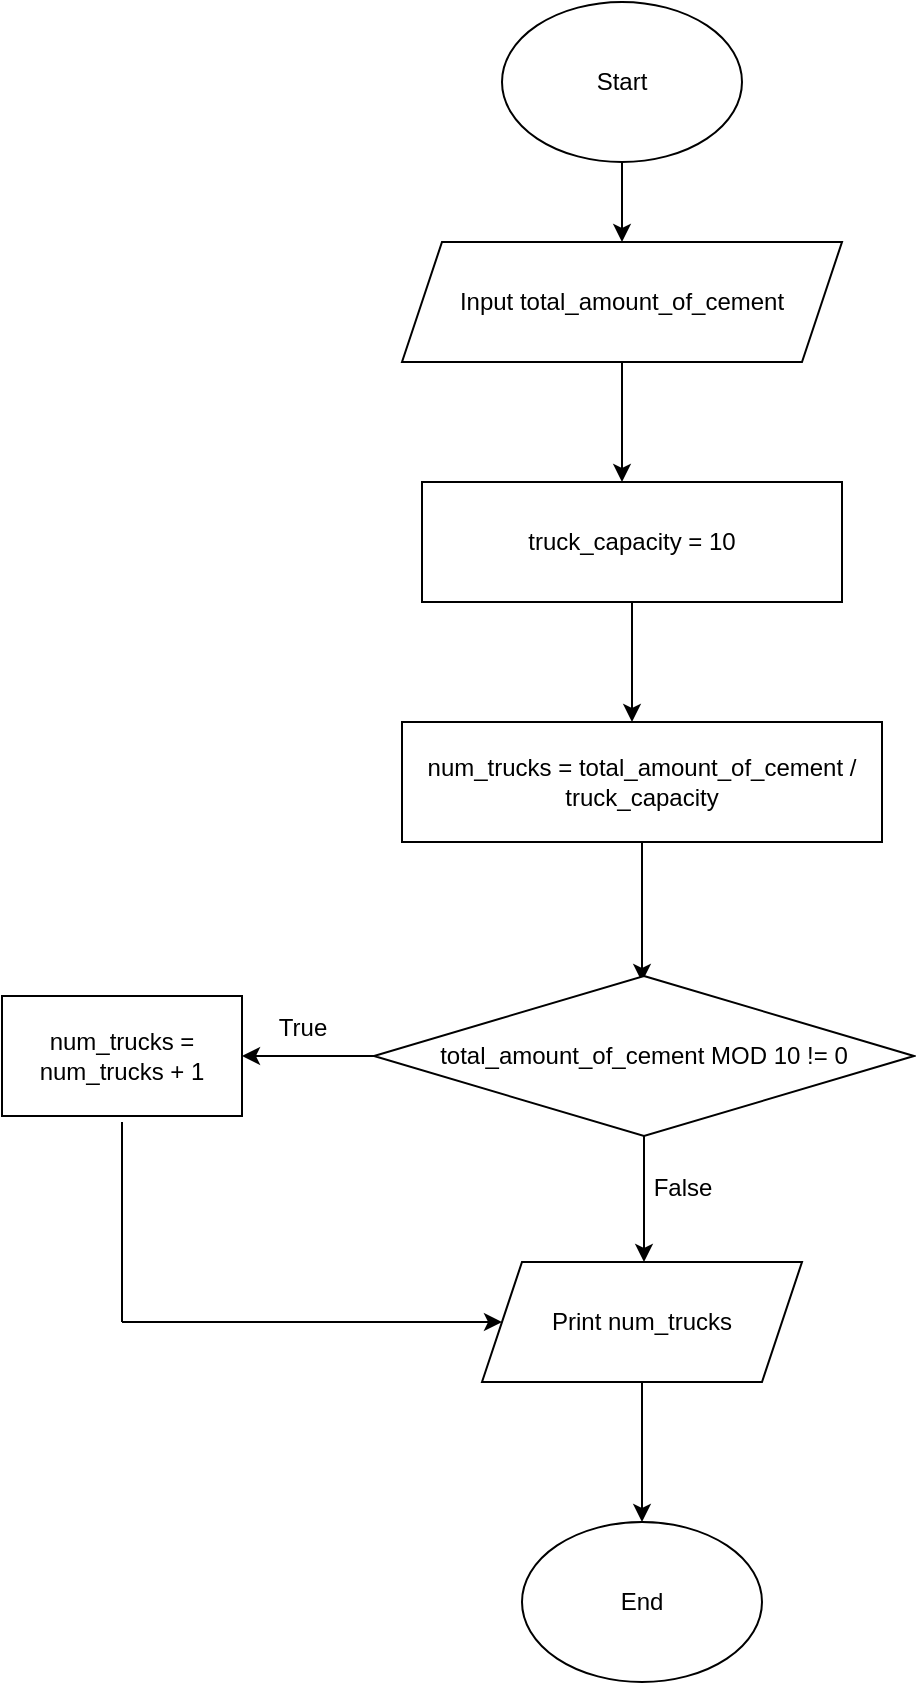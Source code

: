 <mxfile version="24.7.17">
  <diagram name="Trang-1" id="WYm7yd4nw99gQgc6PWzv">
    <mxGraphModel dx="1050" dy="603" grid="1" gridSize="10" guides="1" tooltips="1" connect="1" arrows="1" fold="1" page="1" pageScale="1" pageWidth="827" pageHeight="1169" math="0" shadow="0">
      <root>
        <mxCell id="0" />
        <mxCell id="1" parent="0" />
        <mxCell id="cBAWUMcNkNyzFOyQvwQd-1" value="Start" style="ellipse;whiteSpace=wrap;html=1;" vertex="1" parent="1">
          <mxGeometry x="340" width="120" height="80" as="geometry" />
        </mxCell>
        <mxCell id="cBAWUMcNkNyzFOyQvwQd-2" value="" style="endArrow=classic;html=1;rounded=0;exitX=0.5;exitY=1;exitDx=0;exitDy=0;" edge="1" parent="1" source="cBAWUMcNkNyzFOyQvwQd-1">
          <mxGeometry width="50" height="50" relative="1" as="geometry">
            <mxPoint x="390" y="160" as="sourcePoint" />
            <mxPoint x="400" y="120" as="targetPoint" />
          </mxGeometry>
        </mxCell>
        <mxCell id="cBAWUMcNkNyzFOyQvwQd-3" value="Input&amp;nbsp;total_amount_of_cement" style="shape=parallelogram;perimeter=parallelogramPerimeter;whiteSpace=wrap;html=1;fixedSize=1;" vertex="1" parent="1">
          <mxGeometry x="290" y="120" width="220" height="60" as="geometry" />
        </mxCell>
        <mxCell id="cBAWUMcNkNyzFOyQvwQd-4" value="" style="endArrow=classic;html=1;rounded=0;exitX=0.5;exitY=1;exitDx=0;exitDy=0;" edge="1" parent="1" source="cBAWUMcNkNyzFOyQvwQd-3">
          <mxGeometry width="50" height="50" relative="1" as="geometry">
            <mxPoint x="420" y="250" as="sourcePoint" />
            <mxPoint x="400" y="240" as="targetPoint" />
          </mxGeometry>
        </mxCell>
        <mxCell id="cBAWUMcNkNyzFOyQvwQd-5" value="truck_capacity = 10" style="rounded=0;whiteSpace=wrap;html=1;" vertex="1" parent="1">
          <mxGeometry x="300" y="240" width="210" height="60" as="geometry" />
        </mxCell>
        <mxCell id="cBAWUMcNkNyzFOyQvwQd-6" value="" style="endArrow=classic;html=1;rounded=0;exitX=0.5;exitY=1;exitDx=0;exitDy=0;" edge="1" parent="1" source="cBAWUMcNkNyzFOyQvwQd-5">
          <mxGeometry width="50" height="50" relative="1" as="geometry">
            <mxPoint x="400" y="380" as="sourcePoint" />
            <mxPoint x="405" y="360" as="targetPoint" />
          </mxGeometry>
        </mxCell>
        <mxCell id="cBAWUMcNkNyzFOyQvwQd-8" value="num_trucks = total_amount_of_cement / truck_capacity" style="rounded=0;whiteSpace=wrap;html=1;" vertex="1" parent="1">
          <mxGeometry x="290" y="360" width="240" height="60" as="geometry" />
        </mxCell>
        <mxCell id="cBAWUMcNkNyzFOyQvwQd-11" value="" style="endArrow=classic;html=1;rounded=0;exitX=0.5;exitY=1;exitDx=0;exitDy=0;" edge="1" parent="1" source="cBAWUMcNkNyzFOyQvwQd-8">
          <mxGeometry width="50" height="50" relative="1" as="geometry">
            <mxPoint x="420" y="510" as="sourcePoint" />
            <mxPoint x="410" y="490" as="targetPoint" />
          </mxGeometry>
        </mxCell>
        <mxCell id="cBAWUMcNkNyzFOyQvwQd-12" value="total_amount_of_cement&amp;nbsp;MOD 10 != 0" style="rhombus;whiteSpace=wrap;html=1;" vertex="1" parent="1">
          <mxGeometry x="276" y="487" width="270" height="80" as="geometry" />
        </mxCell>
        <mxCell id="cBAWUMcNkNyzFOyQvwQd-13" value="" style="endArrow=classic;html=1;rounded=0;exitX=0;exitY=0.5;exitDx=0;exitDy=0;" edge="1" parent="1" source="cBAWUMcNkNyzFOyQvwQd-12">
          <mxGeometry width="50" height="50" relative="1" as="geometry">
            <mxPoint x="180" y="540" as="sourcePoint" />
            <mxPoint x="210" y="527" as="targetPoint" />
          </mxGeometry>
        </mxCell>
        <mxCell id="cBAWUMcNkNyzFOyQvwQd-14" value="num_trucks = num_trucks + 1" style="rounded=0;whiteSpace=wrap;html=1;" vertex="1" parent="1">
          <mxGeometry x="90" y="497" width="120" height="60" as="geometry" />
        </mxCell>
        <mxCell id="cBAWUMcNkNyzFOyQvwQd-15" value="True" style="text;html=1;align=center;verticalAlign=middle;resizable=0;points=[];autosize=1;strokeColor=none;fillColor=none;" vertex="1" parent="1">
          <mxGeometry x="215" y="498" width="50" height="30" as="geometry" />
        </mxCell>
        <mxCell id="cBAWUMcNkNyzFOyQvwQd-16" value="" style="endArrow=classic;html=1;rounded=0;exitX=0.5;exitY=1;exitDx=0;exitDy=0;" edge="1" parent="1" source="cBAWUMcNkNyzFOyQvwQd-12">
          <mxGeometry width="50" height="50" relative="1" as="geometry">
            <mxPoint x="420" y="640" as="sourcePoint" />
            <mxPoint x="411" y="630" as="targetPoint" />
          </mxGeometry>
        </mxCell>
        <mxCell id="cBAWUMcNkNyzFOyQvwQd-17" value="Print num_trucks" style="shape=parallelogram;perimeter=parallelogramPerimeter;whiteSpace=wrap;html=1;fixedSize=1;" vertex="1" parent="1">
          <mxGeometry x="330" y="630" width="160" height="60" as="geometry" />
        </mxCell>
        <mxCell id="cBAWUMcNkNyzFOyQvwQd-18" value="False" style="text;html=1;align=center;verticalAlign=middle;resizable=0;points=[];autosize=1;strokeColor=none;fillColor=none;" vertex="1" parent="1">
          <mxGeometry x="405" y="578" width="50" height="30" as="geometry" />
        </mxCell>
        <mxCell id="cBAWUMcNkNyzFOyQvwQd-20" value="" style="endArrow=none;html=1;rounded=0;" edge="1" parent="1">
          <mxGeometry width="50" height="50" relative="1" as="geometry">
            <mxPoint x="150" y="560" as="sourcePoint" />
            <mxPoint x="150" y="660" as="targetPoint" />
          </mxGeometry>
        </mxCell>
        <mxCell id="cBAWUMcNkNyzFOyQvwQd-22" value="" style="endArrow=classic;html=1;rounded=0;entryX=0;entryY=0.5;entryDx=0;entryDy=0;" edge="1" parent="1" target="cBAWUMcNkNyzFOyQvwQd-17">
          <mxGeometry width="50" height="50" relative="1" as="geometry">
            <mxPoint x="150" y="660" as="sourcePoint" />
            <mxPoint x="280" y="620" as="targetPoint" />
          </mxGeometry>
        </mxCell>
        <mxCell id="cBAWUMcNkNyzFOyQvwQd-23" value="" style="endArrow=classic;html=1;rounded=0;exitX=0.5;exitY=1;exitDx=0;exitDy=0;" edge="1" parent="1" source="cBAWUMcNkNyzFOyQvwQd-17">
          <mxGeometry width="50" height="50" relative="1" as="geometry">
            <mxPoint x="430" y="780" as="sourcePoint" />
            <mxPoint x="410" y="760" as="targetPoint" />
          </mxGeometry>
        </mxCell>
        <mxCell id="cBAWUMcNkNyzFOyQvwQd-24" value="End" style="ellipse;whiteSpace=wrap;html=1;" vertex="1" parent="1">
          <mxGeometry x="350" y="760" width="120" height="80" as="geometry" />
        </mxCell>
      </root>
    </mxGraphModel>
  </diagram>
</mxfile>
